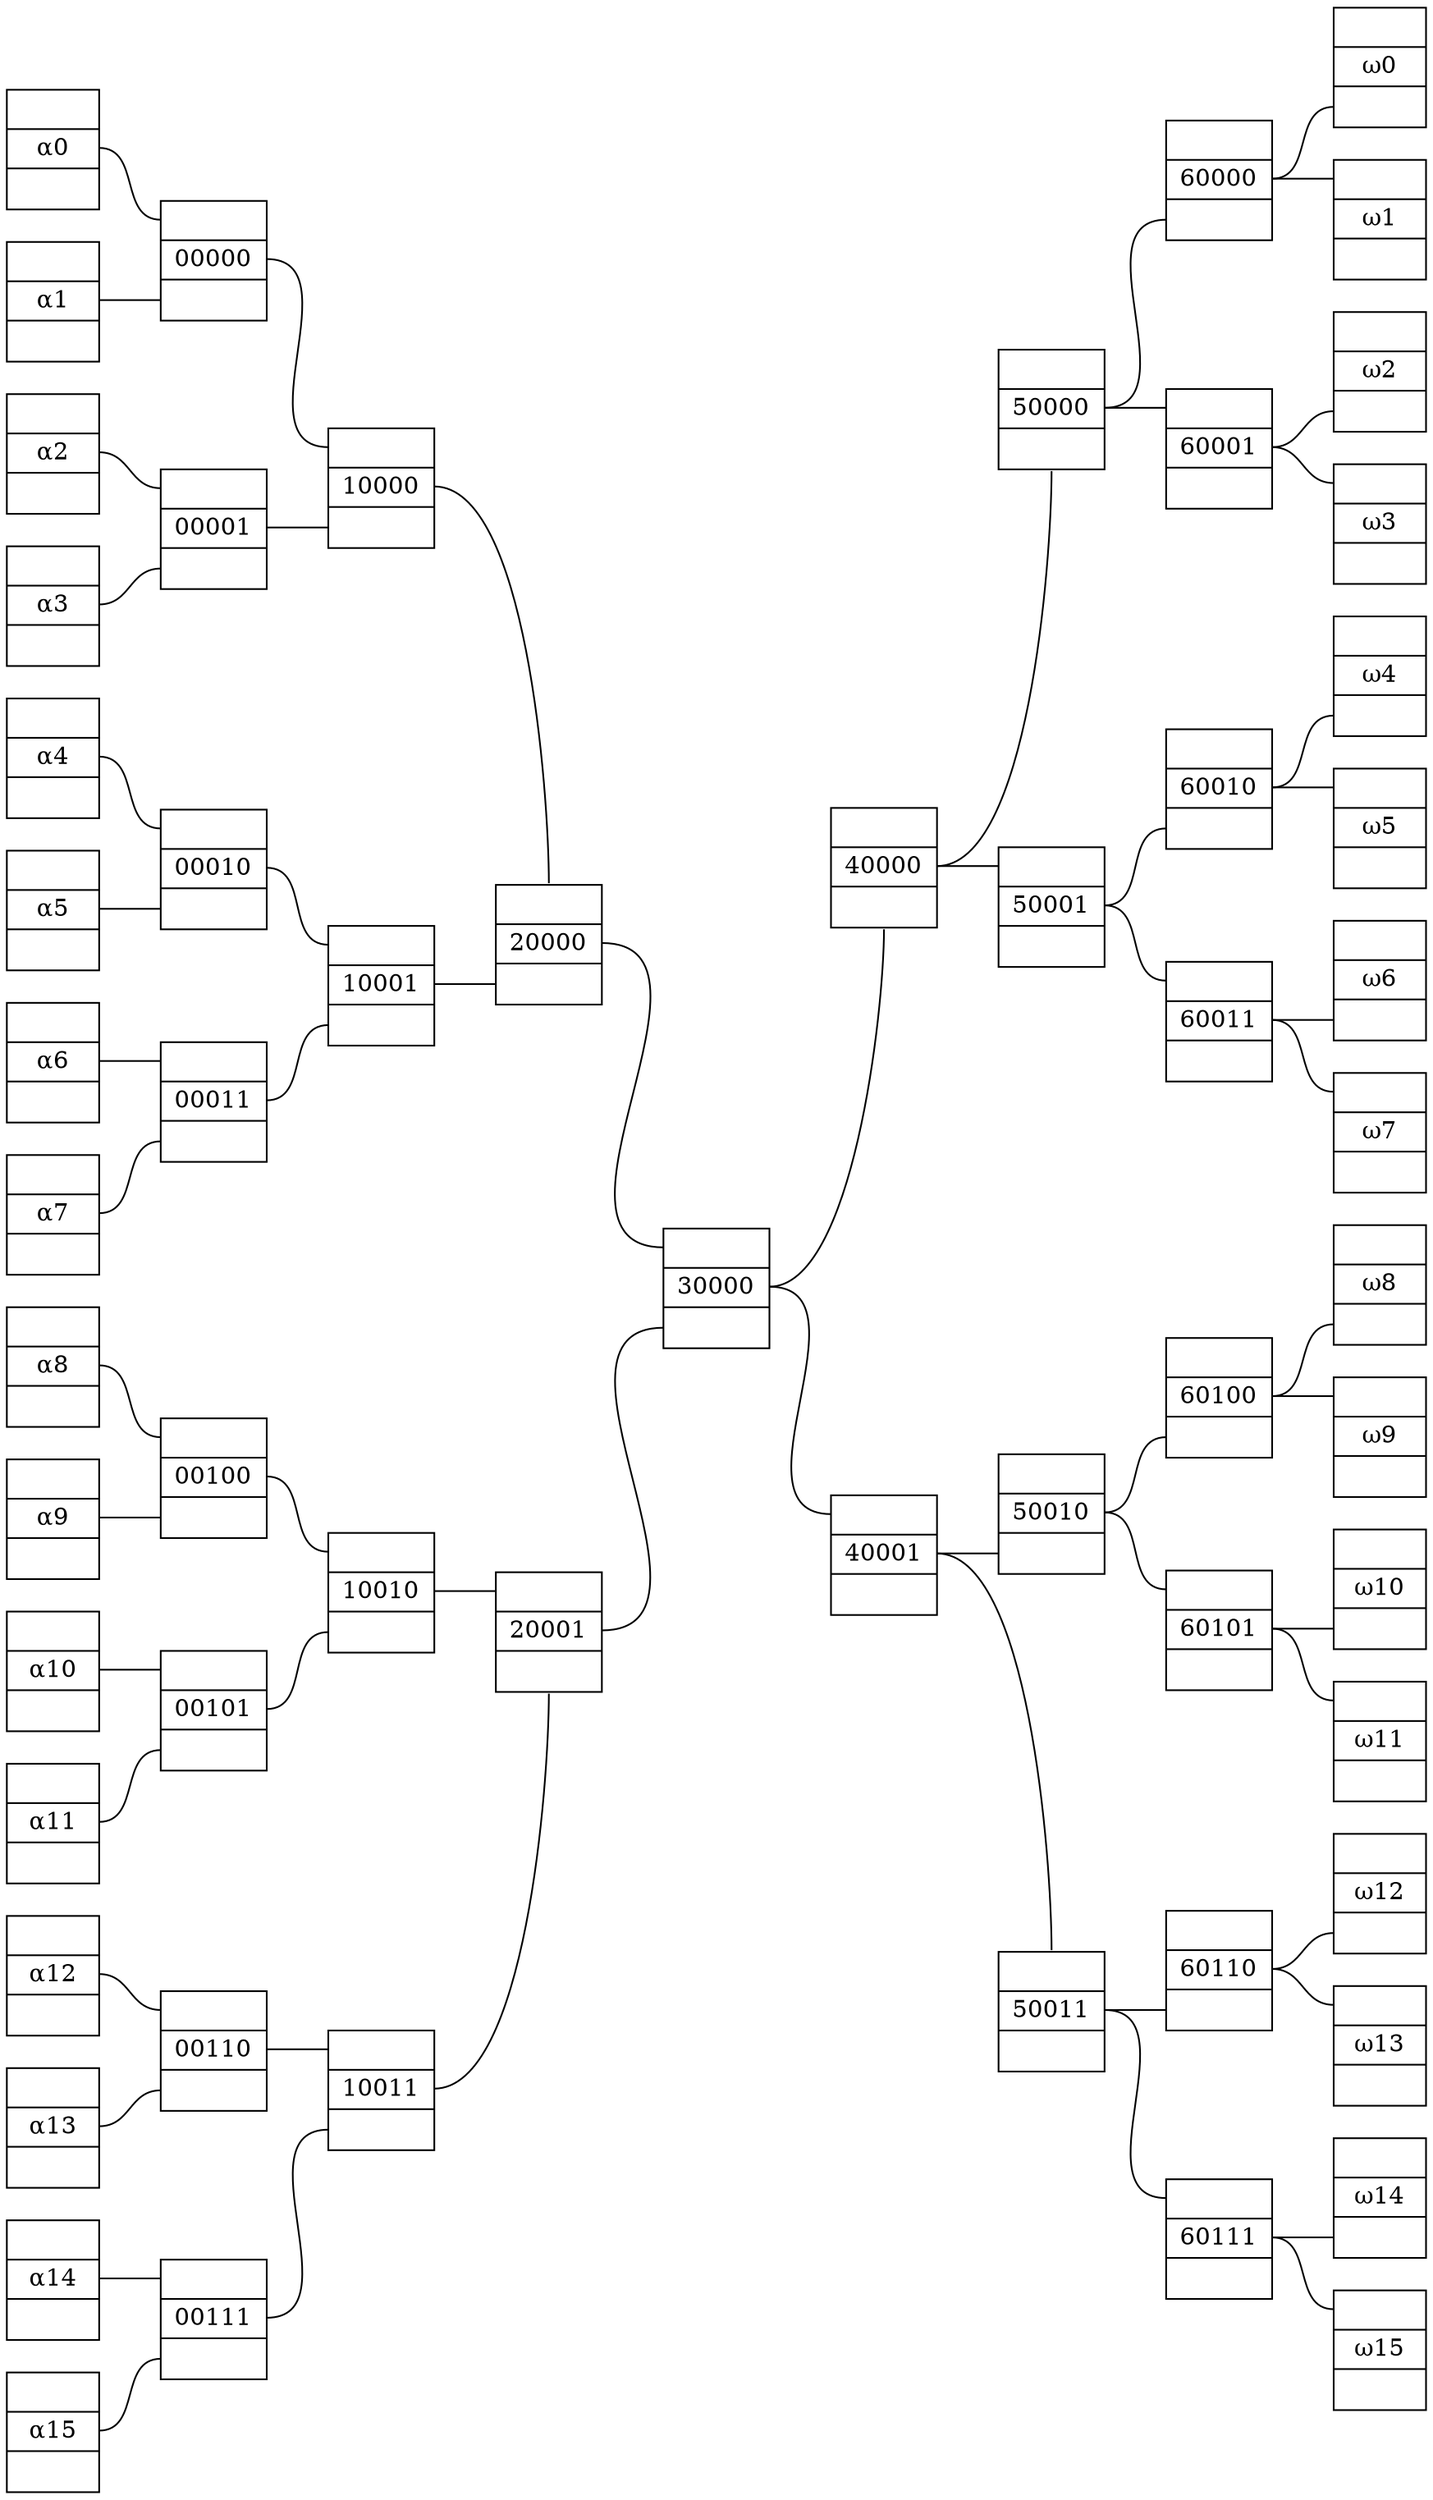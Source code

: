 graph "16 binairy tree general" {
	graph [bb="0,0,774,1390",
		rankdir=LR
	];
	node [height=.1,
		label="\N",
		shape=record
	];
	α0000	 [height=0.97222,
		label="<f0> |<f1> α0|<f2>",
		pos="27,1355",
		rects="0,1366.5,54,1389.5 0,1343.5,54,1366.5 0,1320.5,54,1343.5",
		width=0.75];
	00000	 [height=0.97222,
		label="<f0> |<f1> 00000|<f2>",
		pos="117,1290",
		rects="90,1301.5,144,1324.5 90,1278.5,144,1301.5 90,1255.5,144,1278.5",
		width=0.75];
	α0000:f1 -- 00000:f0	 [pos="54,1355 78.585,1355 65.415,1313 90,1313"];
	10000	 [height=0.97222,
		label="<f0> |<f1> 10000|<f2>",
		pos="207,1158",
		rects="180,1169.5,234,1192.5 180,1146.5,234,1169.5 180,1123.5,234,1146.5",
		width=0.75];
	00000:f1 -- 10000:f0	 [pos="144,1290 195.02,1290 128.98,1181 180,1181"];
	α0001	 [height=0.97222,
		label="<f0> |<f1> α1|<f2>",
		pos="27,1267",
		rects="0,1278.5,54,1301.5 0,1255.5,54,1278.5 0,1232.5,54,1255.5",
		width=0.75];
	α0001:f1 -- 00000:f2	 [pos="54,1267 70,1267 74,1267 90,1267"];
	α0010	 [height=0.97222,
		label="<f0> |<f1> α2|<f2>",
		pos="27,1179",
		rects="0,1190.5,54,1213.5 0,1167.5,54,1190.5 0,1144.5,54,1167.5",
		width=0.75];
	00001	 [height=0.97222,
		label="<f0> |<f1> 00001|<f2>",
		pos="117,1135",
		rects="90,1146.5,144,1169.5 90,1123.5,144,1146.5 90,1100.5,144,1123.5",
		width=0.75];
	α0010:f1 -- 00001:f0	 [pos="54,1179 72.523,1179 71.477,1158 90,1158"];
	00001:f1 -- 10000:f2	 [pos="144,1135 160,1135 164,1135 180,1135"];
	α0011	 [height=0.97222,
		label="<f0> |<f1> α3|<f2>",
		pos="27,1091",
		rects="0,1102.5,54,1125.5 0,1079.5,54,1102.5 0,1056.5,54,1079.5",
		width=0.75];
	α0011:f1 -- 00001:f2	 [pos="54,1091 72.523,1091 71.477,1112 90,1112"];
	α0100	 [height=0.97222,
		label="<f0> |<f1> α4|<f2>",
		pos="27,1003",
		rects="0,1014.5,54,1037.5 0,991.5,54,1014.5 0,968.5,54,991.5",
		width=0.75];
	00010	 [height=0.97222,
		label="<f0> |<f1> 00010|<f2>",
		pos="117,938",
		rects="90,949.5,144,972.5 90,926.5,144,949.5 90,903.5,144,926.5",
		width=0.75];
	α0100:f1 -- 00010:f0	 [pos="54,1003 78.585,1003 65.415,961 90,961"];
	10001	 [height=0.97222,
		label="<f0> |<f1> 10001|<f2>",
		pos="207,871",
		rects="180,882.5,234,905.5 180,859.5,234,882.5 180,836.5,234,859.5",
		width=0.75];
	00010:f1 -- 10001:f0	 [pos="144,938 169.27,938 154.73,894 180,894"];
	α0101	 [height=0.97222,
		label="<f0> |<f1> α5|<f2>",
		pos="27,915",
		rects="0,926.5,54,949.5 0,903.5,54,926.5 0,880.5,54,903.5",
		width=0.75];
	α0101:f1 -- 00010:f2	 [pos="54,915 70,915 74,915 90,915"];
	α0110	 [height=0.97222,
		label="<f0> |<f1> α6|<f2>",
		pos="27,827",
		rects="0,838.5,54,861.5 0,815.5,54,838.5 0,792.5,54,815.5",
		width=0.75];
	00011	 [height=0.97222,
		label="<f0> |<f1> 00011|<f2>",
		pos="117,804",
		rects="90,815.5,144,838.5 90,792.5,144,815.5 90,769.5,144,792.5",
		width=0.75];
	α0110:f1 -- 00011:f0	 [pos="54,827 70,827 74,827 90,827"];
	00011:f1 -- 10001:f2	 [pos="144,804 169.27,804 154.73,848 180,848"];
	α0111	 [height=0.97222,
		label="<f0> |<f1> α7|<f2>",
		pos="27,739",
		rects="0,750.5,54,773.5 0,727.5,54,750.5 0,704.5,54,727.5",
		width=0.75];
	α0111:f1 -- 00011:f2	 [pos="54,739 78.585,739 65.415,781 90,781"];
	α1000	 [height=0.97222,
		label="<f0> |<f1> α8|<f2>",
		pos="27,651",
		rects="0,662.5,54,685.5 0,639.5,54,662.5 0,616.5,54,639.5",
		width=0.75];
	00100	 [height=0.97222,
		label="<f0> |<f1> 00100|<f2>",
		pos="117,586",
		rects="90,597.5,144,620.5 90,574.5,144,597.5 90,551.5,144,574.5",
		width=0.75];
	α1000:f1 -- 00100:f0	 [pos="54,651 78.585,651 65.415,609 90,609"];
	10010	 [height=0.97222,
		label="<f0> |<f1> 10010|<f2>",
		pos="207,519",
		rects="180,530.5,234,553.5 180,507.5,234,530.5 180,484.5,234,507.5",
		width=0.75];
	00100:f1 -- 10010:f0	 [pos="144,586 169.27,586 154.73,542 180,542"];
	α1001	 [height=0.97222,
		label="<f0> |<f1> α9|<f2>",
		pos="27,563",
		rects="0,574.5,54,597.5 0,551.5,54,574.5 0,528.5,54,551.5",
		width=0.75];
	α1001:f1 -- 00100:f2	 [pos="54,563 70,563 74,563 90,563"];
	α1010	 [height=0.97222,
		label="<f0> |<f1> α10|<f2>",
		pos="27,475",
		rects="0,486.5,54,509.5 0,463.5,54,486.5 0,440.5,54,463.5",
		width=0.75];
	00101	 [height=0.97222,
		label="<f0> |<f1> 00101|<f2>",
		pos="117,452",
		rects="90,463.5,144,486.5 90,440.5,144,463.5 90,417.5,144,440.5",
		width=0.75];
	α1010:f1 -- 00101:f0	 [pos="54,475 70,475 74,475 90,475"];
	00101:f1 -- 10010:f2	 [pos="144,452 169.27,452 154.73,496 180,496"];
	α1011	 [height=0.97222,
		label="<f0> |<f1> α11|<f2>",
		pos="27,387",
		rects="0,398.5,54,421.5 0,375.5,54,398.5 0,352.5,54,375.5",
		width=0.75];
	α1011:f1 -- 00101:f2	 [pos="54,387 78.585,387 65.415,429 90,429"];
	α1100	 [height=0.97222,
		label="<f0> |<f1> α12|<f2>",
		pos="27,299",
		rects="0,310.5,54,333.5 0,287.5,54,310.5 0,264.5,54,287.5",
		width=0.75];
	00110	 [height=0.97222,
		label="<f0> |<f1> 00110|<f2>",
		pos="117,255",
		rects="90,266.5,144,289.5 90,243.5,144,266.5 90,220.5,144,243.5",
		width=0.75];
	α1100:f1 -- 00110:f0	 [pos="54,299 72.523,299 71.477,278 90,278"];
	10011	 [height=0.97222,
		label="<f0> |<f1> 10011|<f2>",
		pos="207,232",
		rects="180,243.5,234,266.5 180,220.5,234,243.5 180,197.5,234,220.5",
		width=0.75];
	00110:f1 -- 10011:f0	 [pos="144,255 160,255 164,255 180,255"];
	α1101	 [height=0.97222,
		label="<f0> |<f1> α13|<f2>",
		pos="27,211",
		rects="0,222.5,54,245.5 0,199.5,54,222.5 0,176.5,54,199.5",
		width=0.75];
	α1101:f1 -- 00110:f2	 [pos="54,211 72.523,211 71.477,232 90,232"];
	α1110	 [height=0.97222,
		label="<f0> |<f1> α14|<f2>",
		pos="27,123",
		rects="0,134.5,54,157.5 0,111.5,54,134.5 0,88.5,54,111.5",
		width=0.75];
	00111	 [height=0.97222,
		label="<f0> |<f1> 00111|<f2>",
		pos="117,100",
		rects="90,111.5,144,134.5 90,88.5,144,111.5 90,65.5,144,88.5",
		width=0.75];
	α1110:f1 -- 00111:f0	 [pos="54,123 70,123 74,123 90,123"];
	00111:f1 -- 10011:f2	 [pos="144,100 195.02,100 128.98,209 180,209"];
	α1111	 [height=0.97222,
		label="<f0> |<f1> α15|<f2>",
		pos="27,35",
		rects="0,46.5,54,69.5 0,23.5,54,46.5 0,0.5,54,23.5",
		width=0.75];
	α1111:f1 -- 00111:f2	 [pos="54,35 78.585,35 65.415,77 90,77"];
	ω0000	 [height=0.97222,
		label="<f0> |<f1> ω0|<f2>",
		pos="747,1355",
		rects="720,1366.5,774,1389.5 720,1343.5,774,1366.5 720,1320.5,774,1343.5",
		width=0.75];
	ω0001	 [height=0.97222,
		label="<f0> |<f1> ω1|<f2>",
		pos="747,1267",
		rects="720,1278.5,774,1301.5 720,1255.5,774,1278.5 720,1232.5,774,1255.5",
		width=0.75];
	ω0010	 [height=0.97222,
		label="<f0> |<f1> ω2|<f2>",
		pos="747,1179",
		rects="720,1190.5,774,1213.5 720,1167.5,774,1190.5 720,1144.5,774,1167.5",
		width=0.75];
	ω0011	 [height=0.97222,
		label="<f0> |<f1> ω3|<f2>",
		pos="747,1091",
		rects="720,1102.5,774,1125.5 720,1079.5,774,1102.5 720,1056.5,774,1079.5",
		width=0.75];
	ω0100	 [height=0.97222,
		label="<f0> |<f1> ω4|<f2>",
		pos="747,1003",
		rects="720,1014.5,774,1037.5 720,991.5,774,1014.5 720,968.5,774,991.5",
		width=0.75];
	ω0101	 [height=0.97222,
		label="<f0> |<f1> ω5|<f2>",
		pos="747,915",
		rects="720,926.5,774,949.5 720,903.5,774,926.5 720,880.5,774,903.5",
		width=0.75];
	ω0110	 [height=0.97222,
		label="<f0> |<f1> ω6|<f2>",
		pos="747,827",
		rects="720,838.5,774,861.5 720,815.5,774,838.5 720,792.5,774,815.5",
		width=0.75];
	ω0111	 [height=0.97222,
		label="<f0> |<f1> ω7|<f2>",
		pos="747,739",
		rects="720,750.5,774,773.5 720,727.5,774,750.5 720,704.5,774,727.5",
		width=0.75];
	ω1000	 [height=0.97222,
		label="<f0> |<f1> ω8|<f2>",
		pos="747,651",
		rects="720,662.5,774,685.5 720,639.5,774,662.5 720,616.5,774,639.5",
		width=0.75];
	ω1001	 [height=0.97222,
		label="<f0> |<f1> ω9|<f2>",
		pos="747,563",
		rects="720,574.5,774,597.5 720,551.5,774,574.5 720,528.5,774,551.5",
		width=0.75];
	ω1010	 [height=0.97222,
		label="<f0> |<f1> ω10|<f2>",
		pos="747,475",
		rects="720,486.5,774,509.5 720,463.5,774,486.5 720,440.5,774,463.5",
		width=0.75];
	ω1011	 [height=0.97222,
		label="<f0> |<f1> ω11|<f2>",
		pos="747,387",
		rects="720,398.5,774,421.5 720,375.5,774,398.5 720,352.5,774,375.5",
		width=0.75];
	ω1100	 [height=0.97222,
		label="<f0> |<f1> ω12|<f2>",
		pos="747,299",
		rects="720,310.5,774,333.5 720,287.5,774,310.5 720,264.5,774,287.5",
		width=0.75];
	ω1101	 [height=0.97222,
		label="<f0> |<f1> ω13|<f2>",
		pos="747,211",
		rects="720,222.5,774,245.5 720,199.5,774,222.5 720,176.5,774,199.5",
		width=0.75];
	ω1110	 [height=0.97222,
		label="<f0> |<f1> ω14|<f2>",
		pos="747,123",
		rects="720,134.5,774,157.5 720,111.5,774,134.5 720,88.5,774,111.5",
		width=0.75];
	ω1111	 [height=0.97222,
		label="<f0> |<f1> ω15|<f2>",
		pos="747,35",
		rects="720,46.5,774,69.5 720,23.5,774,46.5 720,0.5,774,23.5",
		width=0.75];
	20000	 [height=0.97222,
		label="<f0> |<f1> 20000|<f2>",
		pos="297,894",
		rects="270,905.5,324,928.5 270,882.5,324,905.5 270,859.5,324,882.5",
		width=0.75];
	10000:f1 -- 20000:f0	 [pos="234,1158 286.57,1158 297,982.57 297,930"];
	10001:f1 -- 20000:f2	 [pos="234,871 250,871 254,871 270,871"];
	20001	 [height=0.97222,
		label="<f0> |<f1> 20001|<f2>",
		pos="297,496",
		rects="270,507.5,324,530.5 270,484.5,324,507.5 270,461.5,324,484.5",
		width=0.75];
	10010:f1 -- 20001:f0	 [pos="234,519 250,519 254,519 270,519"];
	10011:f1 -- 20001:f2	 [pos="234,232 286.57,232 297,407.43 297,460"];
	60000	 [height=0.97222,
		label="<f0> |<f1> 60000|<f2>",
		pos="657,1290",
		rects="630,1301.5,684,1324.5 630,1278.5,684,1301.5 630,1255.5,684,1278.5",
		width=0.75];
	60000:f1 -- ω0000:f2	 [pos="684,1290 708.59,1290 695.41,1332 720,1332"];
	60000:f1 -- ω0001:f0	 [pos="684,1290 700,1290 704,1290 720,1290"];
	60001	 [height=0.97222,
		label="<f0> |<f1> 60001|<f2>",
		pos="657,1135",
		rects="630,1146.5,684,1169.5 630,1123.5,684,1146.5 630,1100.5,684,1123.5",
		width=0.75];
	60001:f1 -- ω0010:f2	 [pos="684,1135 702.52,1135 701.48,1156 720,1156"];
	60001:f1 -- ω0011:f0	 [pos="684,1135 702.52,1135 701.48,1114 720,1114"];
	60010	 [height=0.97222,
		label="<f0> |<f1> 60010|<f2>",
		pos="657,938",
		rects="630,949.5,684,972.5 630,926.5,684,949.5 630,903.5,684,926.5",
		width=0.75];
	60010:f1 -- ω0100:f2	 [pos="684,938 708.59,938 695.41,980 720,980"];
	60010:f1 -- ω0101:f0	 [pos="684,938 700,938 704,938 720,938"];
	60011	 [height=0.97222,
		label="<f0> |<f1> 60011|<f2>",
		pos="657,804",
		rects="630,815.5,684,838.5 630,792.5,684,815.5 630,769.5,684,792.5",
		width=0.75];
	60011:f1 -- ω0110:f2	 [pos="684,804 700,804 704,804 720,804"];
	60011:f1 -- ω0111:f0	 [pos="684,804 708.59,804 695.41,762 720,762"];
	60100	 [height=0.97222,
		label="<f0> |<f1> 60100|<f2>",
		pos="657,586",
		rects="630,597.5,684,620.5 630,574.5,684,597.5 630,551.5,684,574.5",
		width=0.75];
	60100:f1 -- ω1000:f2	 [pos="684,586 708.59,586 695.41,628 720,628"];
	60100:f1 -- ω1001:f0	 [pos="684,586 700,586 704,586 720,586"];
	60101	 [height=0.97222,
		label="<f0> |<f1> 60101|<f2>",
		pos="657,452",
		rects="630,463.5,684,486.5 630,440.5,684,463.5 630,417.5,684,440.5",
		width=0.75];
	60101:f1 -- ω1010:f2	 [pos="684,452 700,452 704,452 720,452"];
	60101:f1 -- ω1011:f0	 [pos="684,452 708.59,452 695.41,410 720,410"];
	60110	 [height=0.97222,
		label="<f0> |<f1> 60110|<f2>",
		pos="657,255",
		rects="630,266.5,684,289.5 630,243.5,684,266.5 630,220.5,684,243.5",
		width=0.75];
	60110:f1 -- ω1100:f2	 [pos="684,255 702.52,255 701.48,276 720,276"];
	60110:f1 -- ω1101:f0	 [pos="684,255 702.52,255 701.48,234 720,234"];
	60111	 [height=0.97222,
		label="<f0> |<f1> 60111|<f2>",
		pos="657,100",
		rects="630,111.5,684,134.5 630,88.5,684,111.5 630,65.5,684,88.5",
		width=0.75];
	60111:f1 -- ω1110:f2	 [pos="684,100 700,100 704,100 720,100"];
	60111:f1 -- ω1111:f0	 [pos="684,100 708.59,100 695.41,58 720,58"];
	30000	 [height=0.97222,
		label="<f0> |<f1> 30000|<f2>",
		pos="387,695",
		rects="360,706.5,414,729.5 360,683.5,414,706.5 360,660.5,414,683.5",
		width=0.75];
	20000:f1 -- 30000:f0	 [pos="324,894 403.84,894 280.16,718 360,718"];
	20001:f1 -- 30000:f2	 [pos="324,496 403.84,496 280.16,672 360,672"];
	50000	 [height=0.97222,
		label="<f0> |<f1> 50000|<f2>",
		pos="567,1158",
		rects="540,1169.5,594,1192.5 540,1146.5,594,1169.5 540,1123.5,594,1146.5",
		width=0.75];
	50000:f1 -- 60000:f2	 [pos="594,1158 645.02,1158 578.98,1267 630,1267"];
	50000:f1 -- 60001:f0	 [pos="594,1158 610,1158 614,1158 630,1158"];
	50001	 [height=0.97222,
		label="<f0> |<f1> 50001|<f2>",
		pos="567,871",
		rects="540,882.5,594,905.5 540,859.5,594,882.5 540,836.5,594,859.5",
		width=0.75];
	50001:f1 -- 60010:f2	 [pos="594,871 619.27,871 604.73,915 630,915"];
	50001:f1 -- 60011:f0	 [pos="594,871 619.27,871 604.73,827 630,827"];
	50010	 [height=0.97222,
		label="<f0> |<f1> 50010|<f2>",
		pos="567,519",
		rects="540,530.5,594,553.5 540,507.5,594,530.5 540,484.5,594,507.5",
		width=0.75];
	50010:f1 -- 60100:f2	 [pos="594,519 619.27,519 604.73,563 630,563"];
	50010:f1 -- 60101:f0	 [pos="594,519 619.27,519 604.73,475 630,475"];
	50011	 [height=0.97222,
		label="<f0> |<f1> 50011|<f2>",
		pos="567,232",
		rects="540,243.5,594,266.5 540,220.5,594,243.5 540,197.5,594,220.5",
		width=0.75];
	50011:f1 -- 60110:f2	 [pos="594,232 610,232 614,232 630,232"];
	50011:f1 -- 60111:f0	 [pos="594,232 645.02,232 578.98,123 630,123"];
	40000	 [height=0.97222,
		label="<f0> |<f1> 40000|<f2>",
		pos="477,894",
		rects="450,905.5,504,928.5 450,882.5,504,905.5 450,859.5,504,882.5",
		width=0.75];
	30000:f1 -- 40000:f2	 [pos="414,695 493.84,695 370.16,871 450,871"];
	40001	 [height=0.97222,
		label="<f0> |<f1> 40001|<f2>",
		pos="477,496",
		rects="450,507.5,504,530.5 450,484.5,504,507.5 450,461.5,504,484.5",
		width=0.75];
	30000:f1 -- 40001:f0	 [pos="414,695 493.84,695 370.16,519 450,519"];
	40000:f1 -- 50000:f2	 [pos="504,894 556.57,894 567,1069.4 567,1122"];
	40000:f1 -- 50001:f0	 [pos="504,894 520,894 524,894 540,894"];
	40001:f1 -- 50010:f2	 [pos="504,496 520,496 524,496 540,496"];
	40001:f1 -- 50011:f0	 [pos="504,496 556.57,496 567,320.57 567,268"];
}
